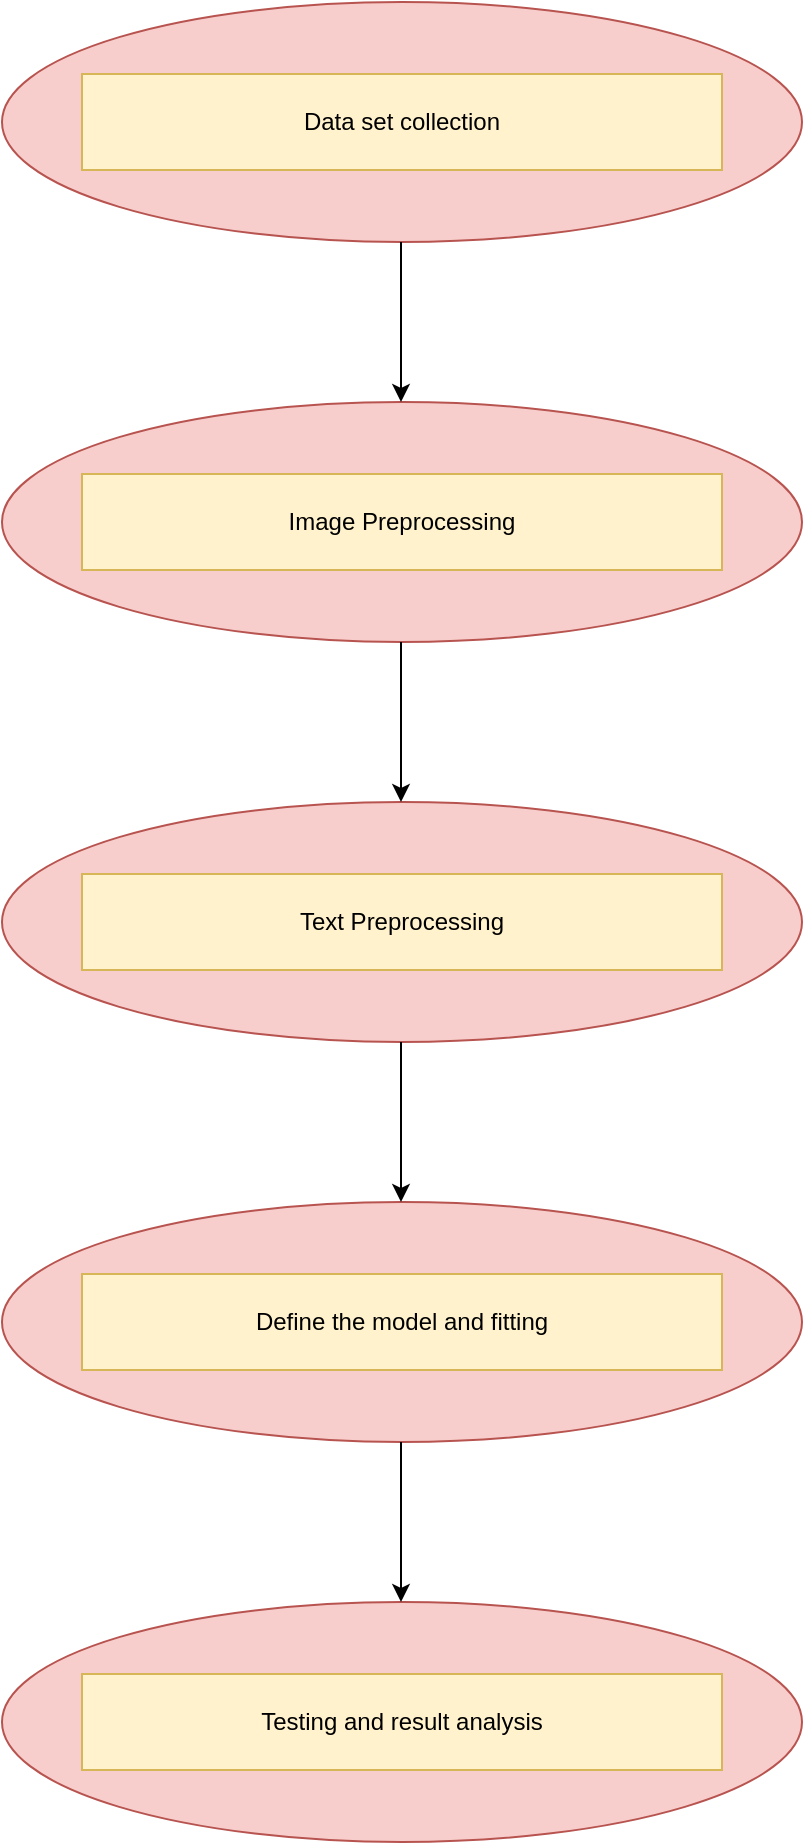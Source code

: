 <mxfile version="24.3.1" type="github">
  <diagram name="Page-1" id="ypec-aqyG8NS1ZCs3Lvr">
    <mxGraphModel dx="954" dy="610" grid="1" gridSize="10" guides="1" tooltips="1" connect="1" arrows="1" fold="1" page="1" pageScale="1" pageWidth="850" pageHeight="1100" background="#ffffff" math="0" shadow="0">
      <root>
        <mxCell id="0" />
        <mxCell id="1" parent="0" />
        <mxCell id="bWWcfdFjBrbDTosV7lIJ-8" value="" style="group" vertex="1" connectable="0" parent="1">
          <mxGeometry x="240" y="160" width="400" height="120" as="geometry" />
        </mxCell>
        <mxCell id="bWWcfdFjBrbDTosV7lIJ-6" value="" style="ellipse;whiteSpace=wrap;html=1;fillColor=#f8cecc;strokeColor=#b85450;movable=1;resizable=1;rotatable=1;deletable=1;editable=1;locked=0;connectable=1;container=0;" vertex="1" parent="bWWcfdFjBrbDTosV7lIJ-8">
          <mxGeometry width="400.0" height="120.0" as="geometry">
            <mxRectangle x="240" y="20" width="50" height="40" as="alternateBounds" />
          </mxGeometry>
        </mxCell>
        <mxCell id="bWWcfdFjBrbDTosV7lIJ-3" value="Data set collection" style="rounded=0;whiteSpace=wrap;html=1;fillColor=#fff2cc;strokeColor=#d6b656;" vertex="1" parent="bWWcfdFjBrbDTosV7lIJ-8">
          <mxGeometry x="40" y="36" width="320" height="48" as="geometry" />
        </mxCell>
        <mxCell id="bWWcfdFjBrbDTosV7lIJ-9" value="" style="group" vertex="1" connectable="0" parent="1">
          <mxGeometry x="240" y="360" width="400" height="120" as="geometry" />
        </mxCell>
        <mxCell id="bWWcfdFjBrbDTosV7lIJ-10" value="" style="ellipse;whiteSpace=wrap;html=1;fillColor=#f8cecc;strokeColor=#b85450;movable=1;resizable=1;rotatable=1;deletable=1;editable=1;locked=0;connectable=1;container=0;" vertex="1" parent="bWWcfdFjBrbDTosV7lIJ-9">
          <mxGeometry width="400.0" height="120.0" as="geometry">
            <mxRectangle x="240" y="20" width="50" height="40" as="alternateBounds" />
          </mxGeometry>
        </mxCell>
        <mxCell id="bWWcfdFjBrbDTosV7lIJ-11" value="Image Preprocessing" style="rounded=0;whiteSpace=wrap;html=1;fillColor=#fff2cc;strokeColor=#d6b656;" vertex="1" parent="bWWcfdFjBrbDTosV7lIJ-9">
          <mxGeometry x="40" y="36" width="320" height="48" as="geometry" />
        </mxCell>
        <mxCell id="bWWcfdFjBrbDTosV7lIJ-12" value="" style="group" vertex="1" connectable="0" parent="1">
          <mxGeometry x="240" y="560" width="400" height="120" as="geometry" />
        </mxCell>
        <mxCell id="bWWcfdFjBrbDTosV7lIJ-13" value="" style="ellipse;whiteSpace=wrap;html=1;fillColor=#f8cecc;strokeColor=#b85450;movable=1;resizable=1;rotatable=1;deletable=1;editable=1;locked=0;connectable=1;container=0;" vertex="1" parent="bWWcfdFjBrbDTosV7lIJ-12">
          <mxGeometry width="400.0" height="120" as="geometry">
            <mxRectangle x="240" y="20" width="50" height="40" as="alternateBounds" />
          </mxGeometry>
        </mxCell>
        <mxCell id="bWWcfdFjBrbDTosV7lIJ-14" value="Text Preprocessing" style="rounded=0;whiteSpace=wrap;html=1;fillColor=#fff2cc;strokeColor=#d6b656;" vertex="1" parent="bWWcfdFjBrbDTosV7lIJ-12">
          <mxGeometry x="40" y="36" width="320" height="48" as="geometry" />
        </mxCell>
        <mxCell id="bWWcfdFjBrbDTosV7lIJ-15" value="" style="group" vertex="1" connectable="0" parent="1">
          <mxGeometry x="240" y="760" width="400" height="120" as="geometry" />
        </mxCell>
        <mxCell id="bWWcfdFjBrbDTosV7lIJ-16" value="" style="ellipse;whiteSpace=wrap;html=1;fillColor=#f8cecc;strokeColor=#b85450;movable=1;resizable=1;rotatable=1;deletable=1;editable=1;locked=0;connectable=1;container=0;" vertex="1" parent="bWWcfdFjBrbDTosV7lIJ-15">
          <mxGeometry width="400.0" height="120" as="geometry">
            <mxRectangle x="240" y="20" width="50" height="40" as="alternateBounds" />
          </mxGeometry>
        </mxCell>
        <mxCell id="bWWcfdFjBrbDTosV7lIJ-17" value="Define the model and fitting" style="rounded=0;whiteSpace=wrap;html=1;fillColor=#fff2cc;strokeColor=#d6b656;" vertex="1" parent="bWWcfdFjBrbDTosV7lIJ-15">
          <mxGeometry x="40" y="36" width="320" height="48" as="geometry" />
        </mxCell>
        <mxCell id="bWWcfdFjBrbDTosV7lIJ-18" value="" style="group" vertex="1" connectable="0" parent="1">
          <mxGeometry x="240" y="960" width="400" height="120" as="geometry" />
        </mxCell>
        <mxCell id="bWWcfdFjBrbDTosV7lIJ-19" value="" style="ellipse;whiteSpace=wrap;html=1;fillColor=#f8cecc;strokeColor=#b85450;movable=1;resizable=1;rotatable=1;deletable=1;editable=1;locked=0;connectable=1;container=0;" vertex="1" parent="bWWcfdFjBrbDTosV7lIJ-18">
          <mxGeometry width="400.0" height="120" as="geometry">
            <mxRectangle x="240" y="20" width="50" height="40" as="alternateBounds" />
          </mxGeometry>
        </mxCell>
        <mxCell id="bWWcfdFjBrbDTosV7lIJ-20" value="Testing and result analysis" style="rounded=0;whiteSpace=wrap;html=1;fillColor=#fff2cc;strokeColor=#d6b656;" vertex="1" parent="bWWcfdFjBrbDTosV7lIJ-18">
          <mxGeometry x="40" y="36" width="320" height="48" as="geometry" />
        </mxCell>
        <mxCell id="bWWcfdFjBrbDTosV7lIJ-23" value="" style="endArrow=classic;html=1;rounded=0;" edge="1" parent="1">
          <mxGeometry width="50" height="50" relative="1" as="geometry">
            <mxPoint x="439.5" y="280" as="sourcePoint" />
            <mxPoint x="439.5" y="360" as="targetPoint" />
          </mxGeometry>
        </mxCell>
        <mxCell id="bWWcfdFjBrbDTosV7lIJ-25" value="" style="endArrow=classic;html=1;rounded=0;" edge="1" parent="1">
          <mxGeometry width="50" height="50" relative="1" as="geometry">
            <mxPoint x="439.5" y="880" as="sourcePoint" />
            <mxPoint x="439.5" y="960" as="targetPoint" />
          </mxGeometry>
        </mxCell>
        <mxCell id="bWWcfdFjBrbDTosV7lIJ-26" value="" style="endArrow=classic;html=1;rounded=0;" edge="1" parent="1">
          <mxGeometry width="50" height="50" relative="1" as="geometry">
            <mxPoint x="439.5" y="680" as="sourcePoint" />
            <mxPoint x="439.5" y="760" as="targetPoint" />
          </mxGeometry>
        </mxCell>
        <mxCell id="bWWcfdFjBrbDTosV7lIJ-27" value="" style="endArrow=classic;html=1;rounded=0;" edge="1" parent="1">
          <mxGeometry width="50" height="50" relative="1" as="geometry">
            <mxPoint x="439.5" y="480" as="sourcePoint" />
            <mxPoint x="439.5" y="560" as="targetPoint" />
          </mxGeometry>
        </mxCell>
      </root>
    </mxGraphModel>
  </diagram>
</mxfile>
